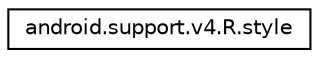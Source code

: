 digraph "Graphical Class Hierarchy"
{
 // INTERACTIVE_SVG=YES
 // LATEX_PDF_SIZE
  edge [fontname="Helvetica",fontsize="10",labelfontname="Helvetica",labelfontsize="10"];
  node [fontname="Helvetica",fontsize="10",shape=record];
  rankdir="LR";
  Node0 [label="android.support.v4.R.style",height=0.2,width=0.4,color="black", fillcolor="white", style="filled",URL="$classandroid_1_1support_1_1v4_1_1_r_1_1style.html",tooltip=" "];
}
